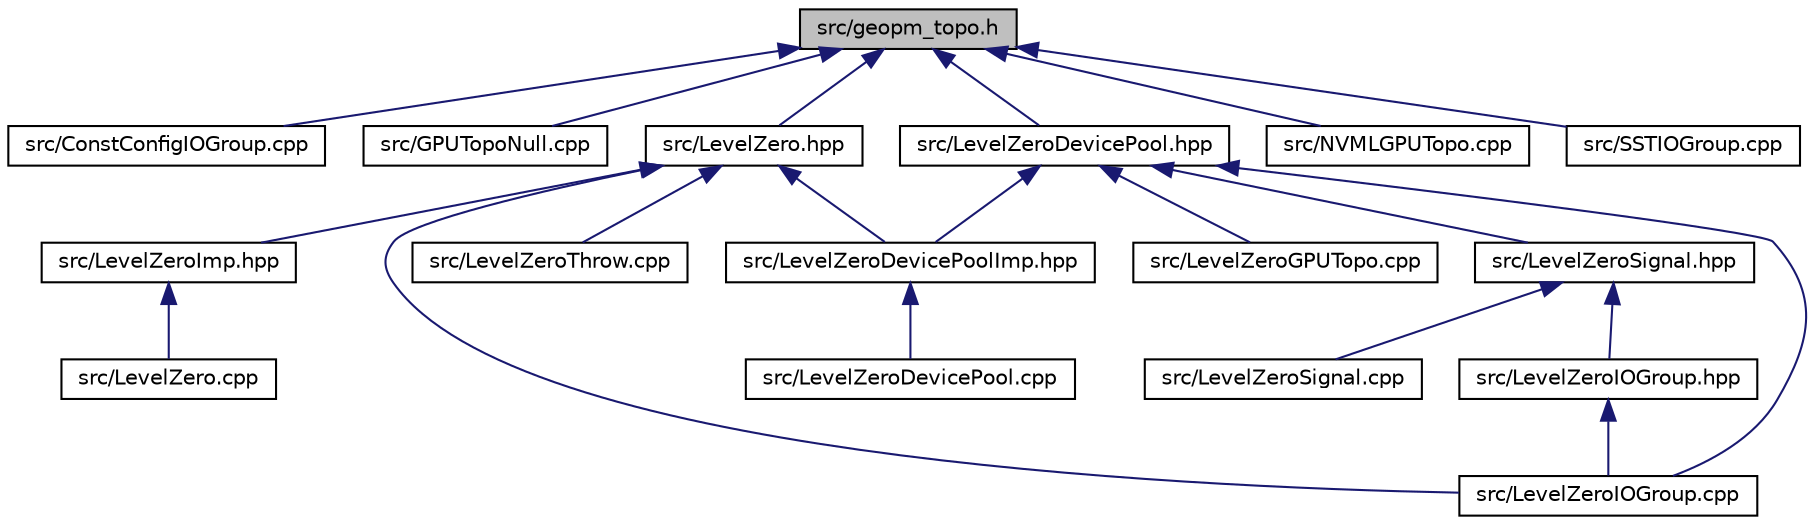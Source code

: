 digraph "src/geopm_topo.h"
{
 // LATEX_PDF_SIZE
  edge [fontname="Helvetica",fontsize="10",labelfontname="Helvetica",labelfontsize="10"];
  node [fontname="Helvetica",fontsize="10",shape=record];
  Node1 [label="src/geopm_topo.h",height=0.2,width=0.4,color="black", fillcolor="grey75", style="filled", fontcolor="black",tooltip=" "];
  Node1 -> Node2 [dir="back",color="midnightblue",fontsize="10",style="solid",fontname="Helvetica"];
  Node2 [label="src/ConstConfigIOGroup.cpp",height=0.2,width=0.4,color="black", fillcolor="white", style="filled",URL="$_const_config_i_o_group_8cpp.html",tooltip=" "];
  Node1 -> Node3 [dir="back",color="midnightblue",fontsize="10",style="solid",fontname="Helvetica"];
  Node3 [label="src/GPUTopoNull.cpp",height=0.2,width=0.4,color="black", fillcolor="white", style="filled",URL="$_g_p_u_topo_null_8cpp.html",tooltip=" "];
  Node1 -> Node4 [dir="back",color="midnightblue",fontsize="10",style="solid",fontname="Helvetica"];
  Node4 [label="src/LevelZero.hpp",height=0.2,width=0.4,color="black", fillcolor="white", style="filled",URL="$_level_zero_8hpp.html",tooltip=" "];
  Node4 -> Node5 [dir="back",color="midnightblue",fontsize="10",style="solid",fontname="Helvetica"];
  Node5 [label="src/LevelZeroDevicePoolImp.hpp",height=0.2,width=0.4,color="black", fillcolor="white", style="filled",URL="$_level_zero_device_pool_imp_8hpp.html",tooltip=" "];
  Node5 -> Node6 [dir="back",color="midnightblue",fontsize="10",style="solid",fontname="Helvetica"];
  Node6 [label="src/LevelZeroDevicePool.cpp",height=0.2,width=0.4,color="black", fillcolor="white", style="filled",URL="$_level_zero_device_pool_8cpp.html",tooltip=" "];
  Node4 -> Node7 [dir="back",color="midnightblue",fontsize="10",style="solid",fontname="Helvetica"];
  Node7 [label="src/LevelZeroImp.hpp",height=0.2,width=0.4,color="black", fillcolor="white", style="filled",URL="$_level_zero_imp_8hpp.html",tooltip=" "];
  Node7 -> Node8 [dir="back",color="midnightblue",fontsize="10",style="solid",fontname="Helvetica"];
  Node8 [label="src/LevelZero.cpp",height=0.2,width=0.4,color="black", fillcolor="white", style="filled",URL="$_level_zero_8cpp.html",tooltip=" "];
  Node4 -> Node9 [dir="back",color="midnightblue",fontsize="10",style="solid",fontname="Helvetica"];
  Node9 [label="src/LevelZeroIOGroup.cpp",height=0.2,width=0.4,color="black", fillcolor="white", style="filled",URL="$_level_zero_i_o_group_8cpp.html",tooltip=" "];
  Node4 -> Node10 [dir="back",color="midnightblue",fontsize="10",style="solid",fontname="Helvetica"];
  Node10 [label="src/LevelZeroThrow.cpp",height=0.2,width=0.4,color="black", fillcolor="white", style="filled",URL="$_level_zero_throw_8cpp.html",tooltip=" "];
  Node1 -> Node11 [dir="back",color="midnightblue",fontsize="10",style="solid",fontname="Helvetica"];
  Node11 [label="src/LevelZeroDevicePool.hpp",height=0.2,width=0.4,color="black", fillcolor="white", style="filled",URL="$_level_zero_device_pool_8hpp.html",tooltip=" "];
  Node11 -> Node5 [dir="back",color="midnightblue",fontsize="10",style="solid",fontname="Helvetica"];
  Node11 -> Node12 [dir="back",color="midnightblue",fontsize="10",style="solid",fontname="Helvetica"];
  Node12 [label="src/LevelZeroGPUTopo.cpp",height=0.2,width=0.4,color="black", fillcolor="white", style="filled",URL="$_level_zero_g_p_u_topo_8cpp.html",tooltip=" "];
  Node11 -> Node9 [dir="back",color="midnightblue",fontsize="10",style="solid",fontname="Helvetica"];
  Node11 -> Node13 [dir="back",color="midnightblue",fontsize="10",style="solid",fontname="Helvetica"];
  Node13 [label="src/LevelZeroSignal.hpp",height=0.2,width=0.4,color="black", fillcolor="white", style="filled",URL="$_level_zero_signal_8hpp.html",tooltip=" "];
  Node13 -> Node14 [dir="back",color="midnightblue",fontsize="10",style="solid",fontname="Helvetica"];
  Node14 [label="src/LevelZeroIOGroup.hpp",height=0.2,width=0.4,color="black", fillcolor="white", style="filled",URL="$_level_zero_i_o_group_8hpp.html",tooltip=" "];
  Node14 -> Node9 [dir="back",color="midnightblue",fontsize="10",style="solid",fontname="Helvetica"];
  Node13 -> Node15 [dir="back",color="midnightblue",fontsize="10",style="solid",fontname="Helvetica"];
  Node15 [label="src/LevelZeroSignal.cpp",height=0.2,width=0.4,color="black", fillcolor="white", style="filled",URL="$_level_zero_signal_8cpp.html",tooltip=" "];
  Node1 -> Node16 [dir="back",color="midnightblue",fontsize="10",style="solid",fontname="Helvetica"];
  Node16 [label="src/NVMLGPUTopo.cpp",height=0.2,width=0.4,color="black", fillcolor="white", style="filled",URL="$_n_v_m_l_g_p_u_topo_8cpp.html",tooltip=" "];
  Node1 -> Node17 [dir="back",color="midnightblue",fontsize="10",style="solid",fontname="Helvetica"];
  Node17 [label="src/SSTIOGroup.cpp",height=0.2,width=0.4,color="black", fillcolor="white", style="filled",URL="$_s_s_t_i_o_group_8cpp.html",tooltip=" "];
}
